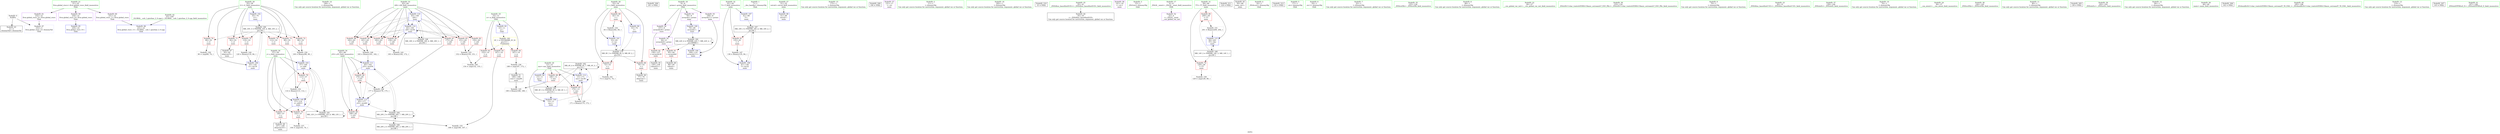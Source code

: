 digraph "SVFG" {
	label="SVFG";

	Node0x55db245d91a0 [shape=record,color=grey,label="{NodeID: 0\nNullPtr}"];
	Node0x55db245d91a0 -> Node0x55db245f3070[style=solid];
	Node0x55db245d91a0 -> Node0x55db245f3610[style=solid];
	Node0x55db24606400 [shape=record,color=black,label="{NodeID: 180\nMR_10V_3 = PHI(MR_10V_4, MR_10V_2, )\npts\{56 \}\n}"];
	Node0x55db24606400 -> Node0x55db245f5770[style=dashed];
	Node0x55db24606400 -> Node0x55db245f5840[style=dashed];
	Node0x55db24606400 -> Node0x55db245f5910[style=dashed];
	Node0x55db24606400 -> Node0x55db245f59e0[style=dashed];
	Node0x55db24606400 -> Node0x55db245f5ab0[style=dashed];
	Node0x55db24606400 -> Node0x55db245f5b80[style=dashed];
	Node0x55db24606400 -> Node0x55db245f7dd0[style=dashed];
	Node0x55db245f3610 [shape=record,color=blue, style = dotted,label="{NodeID: 97\n232\<--3\nllvm.global_ctors_2\<--dummyVal\nGlob }"];
	Node0x55db245d9d30 [shape=record,color=green,label="{NodeID: 14\n148\<--1\n\<--dummyObj\nCan only get source location for instruction, argument, global var or function.}"];
	Node0x55db245f81e0 [shape=record,color=blue,label="{NodeID: 111\n65\<--163\nj33\<--mul34\nmain\n}"];
	Node0x55db245f81e0 -> Node0x55db245f66e0[style=dashed];
	Node0x55db245f81e0 -> Node0x55db245f67b0[style=dashed];
	Node0x55db245f81e0 -> Node0x55db245f8380[style=dashed];
	Node0x55db245f81e0 -> Node0x55db24601400[style=dashed];
	Node0x55db245f22c0 [shape=record,color=green,label="{NodeID: 28\n53\<--54\ni\<--i_field_insensitive\nmain\n}"];
	Node0x55db245f22c0 -> Node0x55db245f5500[style=solid];
	Node0x55db245f22c0 -> Node0x55db245f55d0[style=solid];
	Node0x55db245f22c0 -> Node0x55db245f56a0[style=solid];
	Node0x55db245f22c0 -> Node0x55db245f37e0[style=solid];
	Node0x55db245f22c0 -> Node0x55db245f3980[style=solid];
	Node0x55db24612c40 [shape=record,color=black,label="{NodeID: 208\n191 = PHI()\n}"];
	Node0x55db245f2f70 [shape=record,color=green,label="{NodeID: 42\n23\<--226\n_GLOBAL__sub_I_qizichao_2_0.cpp\<--_GLOBAL__sub_I_qizichao_2_0.cpp_field_insensitive\n}"];
	Node0x55db245f2f70 -> Node0x55db245f3510[style=solid];
	Node0x55db245f4b80 [shape=record,color=purple,label="{NodeID: 56\n157\<--8\narrayidx30\<--prime\nmain\n}"];
	Node0x55db245f4b80 -> Node0x55db245f6950[style=solid];
	Node0x55db245fb0d0 [shape=record,color=grey,label="{NodeID: 153\n152 = Binary(150, 151, )\n}"];
	Node0x55db245fb0d0 -> Node0x55db245fbb50[style=solid];
	Node0x55db245f5770 [shape=record,color=red,label="{NodeID: 70\n89\<--55\n\<--i1\nmain\n}"];
	Node0x55db245f5770 -> Node0x55db245fb9d0[style=solid];
	Node0x55db24602300 [shape=record,color=black,label="{NodeID: 167\nMR_16V_3 = PHI(MR_16V_4, MR_16V_2, )\npts\{62 \}\n}"];
	Node0x55db24602300 -> Node0x55db245f6060[style=dashed];
	Node0x55db24602300 -> Node0x55db245f7f70[style=dashed];
	Node0x55db245f62d0 [shape=record,color=red,label="{NodeID: 84\n156\<--63\n\<--i26\nmain\n}"];
	Node0x55db245d82b0 [shape=record,color=green,label="{NodeID: 1\n7\<--1\n__dso_handle\<--dummyObj\nGlob }"];
	Node0x55db24606900 [shape=record,color=black,label="{NodeID: 181\nMR_12V_2 = PHI(MR_12V_6, MR_12V_1, )\npts\{58 \}\n}"];
	Node0x55db24606900 -> Node0x55db245f3b20[style=dashed];
	Node0x55db24606900 -> Node0x55db24606900[style=dashed];
	Node0x55db245f3710 [shape=record,color=blue,label="{NodeID: 98\n51\<--68\nretval\<--\nmain\n}"];
	Node0x55db245d9e00 [shape=record,color=green,label="{NodeID: 15\n172\<--1\n\<--dummyObj\nCan only get source location for instruction, argument, global var or function.}"];
	Node0x55db245f82b0 [shape=record,color=blue,label="{NodeID: 112\n13\<--171\nans\<--inc38\nmain\n}"];
	Node0x55db245f82b0 -> Node0x55db245f5360[style=dashed];
	Node0x55db245f82b0 -> Node0x55db245f82b0[style=dashed];
	Node0x55db245f82b0 -> Node0x55db24600a00[style=dashed];
	Node0x55db245f2390 [shape=record,color=green,label="{NodeID: 29\n55\<--56\ni1\<--i1_field_insensitive\nmain\n}"];
	Node0x55db245f2390 -> Node0x55db245f5770[style=solid];
	Node0x55db245f2390 -> Node0x55db245f5840[style=solid];
	Node0x55db245f2390 -> Node0x55db245f5910[style=solid];
	Node0x55db245f2390 -> Node0x55db245f59e0[style=solid];
	Node0x55db245f2390 -> Node0x55db245f5ab0[style=solid];
	Node0x55db245f2390 -> Node0x55db245f5b80[style=solid];
	Node0x55db245f2390 -> Node0x55db245f3a50[style=solid];
	Node0x55db245f2390 -> Node0x55db245f7dd0[style=solid];
	Node0x55db24612da0 [shape=record,color=black,label="{NodeID: 209\n194 = PHI()\n}"];
	Node0x55db245f3070 [shape=record,color=black,label="{NodeID: 43\n2\<--3\ndummyVal\<--dummyVal\n}"];
	Node0x55db245f4c50 [shape=record,color=purple,label="{NodeID: 57\n131\<--17\n\<--.str\nmain\n}"];
	Node0x55db245fb250 [shape=record,color=grey,label="{NodeID: 154\n83 = Binary(82, 84, )\n}"];
	Node0x55db245fb250 -> Node0x55db245f3980[style=solid];
	Node0x55db245f5840 [shape=record,color=red,label="{NodeID: 71\n92\<--55\n\<--i1\nmain\n}"];
	Node0x55db245f5840 -> Node0x55db245f3410[style=solid];
	Node0x55db24602800 [shape=record,color=black,label="{NodeID: 168\nMR_18V_2 = PHI(MR_18V_4, MR_18V_1, )\npts\{64 \}\n}"];
	Node0x55db24602800 -> Node0x55db245f8110[style=dashed];
	Node0x55db245f63a0 [shape=record,color=red,label="{NodeID: 85\n161\<--63\n\<--i26\nmain\n}"];
	Node0x55db245f63a0 -> Node0x55db245faad0[style=solid];
	Node0x55db245d9770 [shape=record,color=green,label="{NodeID: 2\n11\<--1\n\<--dummyObj\nCan only get source location for instruction, argument, global var or function.}"];
	Node0x55db24606e00 [shape=record,color=black,label="{NodeID: 182\nMR_22V_4 = PHI(MR_22V_7, MR_22V_2, )\npts\{90000 \}\n}"];
	Node0x55db24606e00 -> Node0x55db245f6880[style=dashed];
	Node0x55db24606e00 -> Node0x55db245f6950[style=dashed];
	Node0x55db24606e00 -> Node0x55db245f3bf0[style=dashed];
	Node0x55db24606e00 -> Node0x55db24606e00[style=dashed];
	Node0x55db245f37e0 [shape=record,color=blue,label="{NodeID: 99\n53\<--70\ni\<--\nmain\n}"];
	Node0x55db245f37e0 -> Node0x55db24603200[style=dashed];
	Node0x55db245d9ed0 [shape=record,color=green,label="{NodeID: 16\n202\<--1\n\<--dummyObj\nCan only get source location for instruction, argument, global var or function.}"];
	Node0x55db245f8380 [shape=record,color=blue,label="{NodeID: 113\n65\<--177\nj33\<--mul40\nmain\n}"];
	Node0x55db245f8380 -> Node0x55db245f66e0[style=dashed];
	Node0x55db245f8380 -> Node0x55db245f67b0[style=dashed];
	Node0x55db245f8380 -> Node0x55db245f8380[style=dashed];
	Node0x55db245f8380 -> Node0x55db24601400[style=dashed];
	Node0x55db245f2460 [shape=record,color=green,label="{NodeID: 30\n57\<--58\nj\<--j_field_insensitive\nmain\n}"];
	Node0x55db245f2460 -> Node0x55db245f5c50[style=solid];
	Node0x55db245f2460 -> Node0x55db245f5d20[style=solid];
	Node0x55db245f2460 -> Node0x55db245f5df0[style=solid];
	Node0x55db245f2460 -> Node0x55db245f3b20[style=solid];
	Node0x55db245f2460 -> Node0x55db245f7d00[style=solid];
	Node0x55db24613b60 [shape=record,color=black,label="{NodeID: 210\n33 = PHI()\n}"];
	Node0x55db245f3170 [shape=record,color=black,label="{NodeID: 44\n34\<--35\n\<--_ZNSt8ios_base4InitD1Ev\nCan only get source location for instruction, argument, global var or function.}"];
	Node0x55db245f4d20 [shape=record,color=purple,label="{NodeID: 58\n141\<--19\n\<--.str.1\nmain\n}"];
	Node0x55db245fb3d0 [shape=record,color=grey,label="{NodeID: 155\n168 = cmp(166, 167, )\n}"];
	Node0x55db245f5910 [shape=record,color=red,label="{NodeID: 72\n98\<--55\n\<--i1\nmain\n}"];
	Node0x55db245f5910 -> Node0x55db245fac50[style=solid];
	Node0x55db24602d00 [shape=record,color=black,label="{NodeID: 169\nMR_20V_2 = PHI(MR_20V_3, MR_20V_1, )\npts\{66 \}\n}"];
	Node0x55db24602d00 -> Node0x55db24601400[style=dashed];
	Node0x55db245f6470 [shape=record,color=red,label="{NodeID: 86\n162\<--63\n\<--i26\nmain\n}"];
	Node0x55db245f6470 -> Node0x55db245faad0[style=solid];
	Node0x55db245d98f0 [shape=record,color=green,label="{NodeID: 3\n15\<--1\n_ZSt3cin\<--dummyObj\nGlob }"];
	Node0x55db24607300 [shape=record,color=yellow,style=double,label="{NodeID: 183\n2V_1 = ENCHI(MR_2V_0)\npts\{12 \}\nFun[main]}"];
	Node0x55db24607300 -> Node0x55db245f50f0[style=dashed];
	Node0x55db24607300 -> Node0x55db245f51c0[style=dashed];
	Node0x55db24607300 -> Node0x55db245f5290[style=dashed];
	Node0x55db245f38b0 [shape=record,color=blue,label="{NodeID: 100\n78\<--80\narrayidx\<--\nmain\n}"];
	Node0x55db245f38b0 -> Node0x55db245f38b0[style=dashed];
	Node0x55db245f38b0 -> Node0x55db24606e00[style=dashed];
	Node0x55db245d9fa0 [shape=record,color=green,label="{NodeID: 17\n4\<--6\n_ZStL8__ioinit\<--_ZStL8__ioinit_field_insensitive\nGlob }"];
	Node0x55db245d9fa0 -> Node0x55db245f4840[style=solid];
	Node0x55db245f8450 [shape=record,color=blue,label="{NodeID: 114\n63\<--183\ni26\<--inc44\nmain\n}"];
	Node0x55db245f8450 -> Node0x55db245f6130[style=dashed];
	Node0x55db245f8450 -> Node0x55db245f6200[style=dashed];
	Node0x55db245f8450 -> Node0x55db245f62d0[style=dashed];
	Node0x55db245f8450 -> Node0x55db245f63a0[style=dashed];
	Node0x55db245f8450 -> Node0x55db245f6470[style=dashed];
	Node0x55db245f8450 -> Node0x55db245f6540[style=dashed];
	Node0x55db245f8450 -> Node0x55db245f6610[style=dashed];
	Node0x55db245f8450 -> Node0x55db245f8450[style=dashed];
	Node0x55db245f8450 -> Node0x55db24602800[style=dashed];
	Node0x55db245f2530 [shape=record,color=green,label="{NodeID: 31\n59\<--60\nTT\<--TT_field_insensitive\nmain\n}"];
	Node0x55db245f2530 -> Node0x55db245f5ec0[style=solid];
	Node0x55db245f2530 -> Node0x55db245f5f90[style=solid];
	Node0x55db245f2530 -> Node0x55db245f8520[style=solid];
	Node0x55db24613c60 [shape=record,color=black,label="{NodeID: 211\n124 = PHI()\n}"];
	Node0x55db245f3270 [shape=record,color=black,label="{NodeID: 45\n50\<--68\nmain_ret\<--\nmain\n}"];
	Node0x55db245f4df0 [shape=record,color=purple,label="{NodeID: 59\n230\<--21\nllvm.global_ctors_0\<--llvm.global_ctors\nGlob }"];
	Node0x55db245f4df0 -> Node0x55db245f6c20[style=solid];
	Node0x55db245fb550 [shape=record,color=grey,label="{NodeID: 156\n188 = cmp(187, 172, )\n}"];
	Node0x55db245fb550 -> Node0x55db245f4770[style=solid];
	Node0x55db245f59e0 [shape=record,color=red,label="{NodeID: 73\n99\<--55\n\<--i1\nmain\n}"];
	Node0x55db245f59e0 -> Node0x55db245fac50[style=solid];
	Node0x55db24603200 [shape=record,color=black,label="{NodeID: 170\nMR_8V_3 = PHI(MR_8V_4, MR_8V_2, )\npts\{54 \}\n}"];
	Node0x55db24603200 -> Node0x55db245f5500[style=dashed];
	Node0x55db24603200 -> Node0x55db245f55d0[style=dashed];
	Node0x55db24603200 -> Node0x55db245f56a0[style=dashed];
	Node0x55db24603200 -> Node0x55db245f3980[style=dashed];
	Node0x55db245f6540 [shape=record,color=red,label="{NodeID: 87\n175\<--63\n\<--i26\nmain\n}"];
	Node0x55db245f6540 -> Node0x55db245fa950[style=solid];
	Node0x55db245d9a70 [shape=record,color=green,label="{NodeID: 4\n16\<--1\n_ZSt4cout\<--dummyObj\nGlob }"];
	Node0x55db245f3980 [shape=record,color=blue,label="{NodeID: 101\n53\<--83\ni\<--inc\nmain\n}"];
	Node0x55db245f3980 -> Node0x55db24603200[style=dashed];
	Node0x55db245da070 [shape=record,color=green,label="{NodeID: 18\n8\<--9\nprime\<--prime_field_insensitive\nGlob }"];
	Node0x55db245da070 -> Node0x55db245f4910[style=solid];
	Node0x55db245da070 -> Node0x55db245f49e0[style=solid];
	Node0x55db245da070 -> Node0x55db245f4ab0[style=solid];
	Node0x55db245da070 -> Node0x55db245f4b80[style=solid];
	Node0x55db245f8520 [shape=record,color=blue,label="{NodeID: 115\n59\<--201\nTT\<--dec\nmain\n}"];
	Node0x55db245f8520 -> Node0x55db24601e00[style=dashed];
	Node0x55db245f2600 [shape=record,color=green,label="{NodeID: 32\n61\<--62\nT\<--T_field_insensitive\nmain\n}"];
	Node0x55db245f2600 -> Node0x55db245f6060[style=solid];
	Node0x55db245f2600 -> Node0x55db245f7ea0[style=solid];
	Node0x55db245f2600 -> Node0x55db245f7f70[style=solid];
	Node0x55db24613d60 [shape=record,color=black,label="{NodeID: 212\n132 = PHI()\n}"];
	Node0x55db245f3340 [shape=record,color=black,label="{NodeID: 46\n77\<--76\nidxprom\<--\nmain\n}"];
	Node0x55db245f4050 [shape=record,color=grey,label="{NodeID: 143\n183 = Binary(182, 172, )\n}"];
	Node0x55db245f4050 -> Node0x55db245f8450[style=solid];
	Node0x55db245f4ef0 [shape=record,color=purple,label="{NodeID: 60\n231\<--21\nllvm.global_ctors_1\<--llvm.global_ctors\nGlob }"];
	Node0x55db245f4ef0 -> Node0x55db245f3510[style=solid];
	Node0x55db245fb6d0 [shape=record,color=grey,label="{NodeID: 157\n104 = cmp(103, 74, )\n}"];
	Node0x55db245f5ab0 [shape=record,color=red,label="{NodeID: 74\n112\<--55\n\<--i1\nmain\n}"];
	Node0x55db245f5ab0 -> Node0x55db245faf50[style=solid];
	Node0x55db245f6610 [shape=record,color=red,label="{NodeID: 88\n182\<--63\n\<--i26\nmain\n}"];
	Node0x55db245f6610 -> Node0x55db245f4050[style=solid];
	Node0x55db245d9b00 [shape=record,color=green,label="{NodeID: 5\n17\<--1\n.str\<--dummyObj\nGlob }"];
	Node0x55db245f3a50 [shape=record,color=blue,label="{NodeID: 102\n55\<--70\ni1\<--\nmain\n}"];
	Node0x55db245f3a50 -> Node0x55db24606400[style=dashed];
	Node0x55db245da140 [shape=record,color=green,label="{NodeID: 19\n10\<--12\nn\<--n_field_insensitive\nGlob }"];
	Node0x55db245da140 -> Node0x55db245f50f0[style=solid];
	Node0x55db245da140 -> Node0x55db245f51c0[style=solid];
	Node0x55db245da140 -> Node0x55db245f5290[style=solid];
	Node0x55db245da140 -> Node0x55db245f6a20[style=solid];
	Node0x55db245f26d0 [shape=record,color=green,label="{NodeID: 33\n63\<--64\ni26\<--i26_field_insensitive\nmain\n}"];
	Node0x55db245f26d0 -> Node0x55db245f6130[style=solid];
	Node0x55db245f26d0 -> Node0x55db245f6200[style=solid];
	Node0x55db245f26d0 -> Node0x55db245f62d0[style=solid];
	Node0x55db245f26d0 -> Node0x55db245f63a0[style=solid];
	Node0x55db245f26d0 -> Node0x55db245f6470[style=solid];
	Node0x55db245f26d0 -> Node0x55db245f6540[style=solid];
	Node0x55db245f26d0 -> Node0x55db245f6610[style=solid];
	Node0x55db245f26d0 -> Node0x55db245f8110[style=solid];
	Node0x55db245f26d0 -> Node0x55db245f8450[style=solid];
	Node0x55db245f3410 [shape=record,color=black,label="{NodeID: 47\n93\<--92\nidxprom5\<--\nmain\n}"];
	Node0x55db245f41d0 [shape=record,color=grey,label="{NodeID: 144\n120 = Binary(119, 84, )\n}"];
	Node0x55db245f41d0 -> Node0x55db245f7dd0[style=solid];
	Node0x55db245f4ff0 [shape=record,color=purple,label="{NodeID: 61\n232\<--21\nllvm.global_ctors_2\<--llvm.global_ctors\nGlob }"];
	Node0x55db245f4ff0 -> Node0x55db245f3610[style=solid];
	Node0x55db245fb850 [shape=record,color=grey,label="{NodeID: 158\n129 = cmp(128, 68, )\n}"];
	Node0x55db245f5b80 [shape=record,color=red,label="{NodeID: 75\n119\<--55\n\<--i1\nmain\n}"];
	Node0x55db245f5b80 -> Node0x55db245f41d0[style=solid];
	Node0x55db245f66e0 [shape=record,color=red,label="{NodeID: 89\n166\<--65\n\<--j33\nmain\n}"];
	Node0x55db245f66e0 -> Node0x55db245fb3d0[style=solid];
	Node0x55db245d94c0 [shape=record,color=green,label="{NodeID: 6\n19\<--1\n.str.1\<--dummyObj\nGlob }"];
	Node0x55db245f3b20 [shape=record,color=blue,label="{NodeID: 103\n57\<--100\nj\<--add\nmain\n}"];
	Node0x55db245f3b20 -> Node0x55db245f5c50[style=dashed];
	Node0x55db245f3b20 -> Node0x55db245f5d20[style=dashed];
	Node0x55db245f3b20 -> Node0x55db245f5df0[style=dashed];
	Node0x55db245f3b20 -> Node0x55db245f7d00[style=dashed];
	Node0x55db245f3b20 -> Node0x55db24606900[style=dashed];
	Node0x55db245da210 [shape=record,color=green,label="{NodeID: 20\n13\<--14\nans\<--ans_field_insensitive\nGlob }"];
	Node0x55db245da210 -> Node0x55db245f5360[style=solid];
	Node0x55db245da210 -> Node0x55db245f5430[style=solid];
	Node0x55db245da210 -> Node0x55db245f6b20[style=solid];
	Node0x55db245da210 -> Node0x55db245f8040[style=solid];
	Node0x55db245da210 -> Node0x55db245f82b0[style=solid];
	Node0x55db245f27a0 [shape=record,color=green,label="{NodeID: 34\n65\<--66\nj33\<--j33_field_insensitive\nmain\n}"];
	Node0x55db245f27a0 -> Node0x55db245f66e0[style=solid];
	Node0x55db245f27a0 -> Node0x55db245f67b0[style=solid];
	Node0x55db245f27a0 -> Node0x55db245f81e0[style=solid];
	Node0x55db245f27a0 -> Node0x55db245f8380[style=solid];
	Node0x55db245f4500 [shape=record,color=black,label="{NodeID: 48\n96\<--95\ntobool\<--\nmain\n}"];
	Node0x55db245f4350 [shape=record,color=grey,label="{NodeID: 145\n190 = Binary(186, 189, )\n}"];
	Node0x55db245f50f0 [shape=record,color=red,label="{NodeID: 62\n153\<--10\n\<--n\nmain\n}"];
	Node0x55db245f50f0 -> Node0x55db245fbb50[style=solid];
	Node0x55db245fb9d0 [shape=record,color=grey,label="{NodeID: 159\n90 = cmp(89, 74, )\n}"];
	Node0x55db245f5c50 [shape=record,color=red,label="{NodeID: 76\n103\<--57\n\<--j\nmain\n}"];
	Node0x55db245f5c50 -> Node0x55db245fb6d0[style=solid];
	Node0x55db245f67b0 [shape=record,color=red,label="{NodeID: 90\n176\<--65\n\<--j33\nmain\n}"];
	Node0x55db245f67b0 -> Node0x55db245fa950[style=solid];
	Node0x55db245d9550 [shape=record,color=green,label="{NodeID: 7\n22\<--1\n\<--dummyObj\nCan only get source location for instruction, argument, global var or function.}"];
	Node0x55db245f3bf0 [shape=record,color=blue,label="{NodeID: 104\n108\<--110\narrayidx11\<--\nmain\n}"];
	Node0x55db245f3bf0 -> Node0x55db245f3bf0[style=dashed];
	Node0x55db245f3bf0 -> Node0x55db24606e00[style=dashed];
	Node0x55db245da2e0 [shape=record,color=green,label="{NodeID: 21\n21\<--25\nllvm.global_ctors\<--llvm.global_ctors_field_insensitive\nGlob }"];
	Node0x55db245da2e0 -> Node0x55db245f4df0[style=solid];
	Node0x55db245da2e0 -> Node0x55db245f4ef0[style=solid];
	Node0x55db245da2e0 -> Node0x55db245f4ff0[style=solid];
	Node0x55db245f2870 [shape=record,color=green,label="{NodeID: 35\n125\<--126\n_ZNSirsERi\<--_ZNSirsERi_field_insensitive\n}"];
	Node0x55db245f45d0 [shape=record,color=black,label="{NodeID: 49\n107\<--106\nidxprom10\<--\nmain\n}"];
	Node0x55db245fa650 [shape=record,color=grey,label="{NodeID: 146\n171 = Binary(170, 172, )\n}"];
	Node0x55db245fa650 -> Node0x55db245f82b0[style=solid];
	Node0x55db245f51c0 [shape=record,color=red,label="{NodeID: 63\n167\<--10\n\<--n\nmain\n}"];
	Node0x55db245f51c0 -> Node0x55db245fb3d0[style=solid];
	Node0x55db245fbb50 [shape=record,color=grey,label="{NodeID: 160\n154 = cmp(152, 153, )\n}"];
	Node0x55db245f5d20 [shape=record,color=red,label="{NodeID: 77\n106\<--57\n\<--j\nmain\n}"];
	Node0x55db245f5d20 -> Node0x55db245f45d0[style=solid];
	Node0x55db245f6880 [shape=record,color=red,label="{NodeID: 91\n95\<--94\n\<--arrayidx6\nmain\n}"];
	Node0x55db245f6880 -> Node0x55db245f4500[style=solid];
	Node0x55db245d95e0 [shape=record,color=green,label="{NodeID: 8\n68\<--1\n\<--dummyObj\nCan only get source location for instruction, argument, global var or function.}"];
	Node0x55db245f7d00 [shape=record,color=blue,label="{NodeID: 105\n57\<--114\nj\<--add13\nmain\n}"];
	Node0x55db245f7d00 -> Node0x55db245f5c50[style=dashed];
	Node0x55db245f7d00 -> Node0x55db245f5d20[style=dashed];
	Node0x55db245f7d00 -> Node0x55db245f5df0[style=dashed];
	Node0x55db245f7d00 -> Node0x55db245f7d00[style=dashed];
	Node0x55db245f7d00 -> Node0x55db24606900[style=dashed];
	Node0x55db245da3b0 [shape=record,color=green,label="{NodeID: 22\n26\<--27\n__cxx_global_var_init\<--__cxx_global_var_init_field_insensitive\n}"];
	Node0x55db245f2970 [shape=record,color=green,label="{NodeID: 36\n133\<--134\n_ZStlsISt11char_traitsIcEERSt13basic_ostreamIcT_ES5_PKc\<--_ZStlsISt11char_traitsIcEERSt13basic_ostreamIcT_ES5_PKc_field_insensitive\n}"];
	Node0x55db245f46a0 [shape=record,color=black,label="{NodeID: 50\n159\<--158\ntobool31\<--\nmain\n}"];
	Node0x55db245fa7d0 [shape=record,color=grey,label="{NodeID: 147\n136 = Binary(135, 84, )\n}"];
	Node0x55db245fa7d0 -> Node0x55db245f7f70[style=solid];
	Node0x55db245f5290 [shape=record,color=red,label="{NodeID: 64\n187\<--10\n\<--n\nmain\n}"];
	Node0x55db245f5290 -> Node0x55db245fb550[style=solid];
	Node0x55db245fbcd0 [shape=record,color=grey,label="{NodeID: 161\n73 = cmp(72, 74, )\n}"];
	Node0x55db245f5df0 [shape=record,color=red,label="{NodeID: 78\n113\<--57\n\<--j\nmain\n}"];
	Node0x55db245f5df0 -> Node0x55db245faf50[style=solid];
	Node0x55db245f6950 [shape=record,color=red,label="{NodeID: 92\n158\<--157\n\<--arrayidx30\nmain\n}"];
	Node0x55db245f6950 -> Node0x55db245f46a0[style=solid];
	Node0x55db245d9670 [shape=record,color=green,label="{NodeID: 9\n70\<--1\n\<--dummyObj\nCan only get source location for instruction, argument, global var or function.}"];
	Node0x55db245f7dd0 [shape=record,color=blue,label="{NodeID: 106\n55\<--120\ni1\<--inc16\nmain\n}"];
	Node0x55db245f7dd0 -> Node0x55db24606400[style=dashed];
	Node0x55db245f1ec0 [shape=record,color=green,label="{NodeID: 23\n30\<--31\n_ZNSt8ios_base4InitC1Ev\<--_ZNSt8ios_base4InitC1Ev_field_insensitive\n}"];
	Node0x55db245f2a70 [shape=record,color=green,label="{NodeID: 37\n139\<--140\n_ZNSolsEi\<--_ZNSolsEi_field_insensitive\n}"];
	Node0x55db245f4770 [shape=record,color=black,label="{NodeID: 51\n189\<--188\nconv\<--cmp46\nmain\n}"];
	Node0x55db245f4770 -> Node0x55db245f4350[style=solid];
	Node0x55db245fa950 [shape=record,color=grey,label="{NodeID: 148\n177 = Binary(176, 175, )\n}"];
	Node0x55db245fa950 -> Node0x55db245f8380[style=solid];
	Node0x55db245f5360 [shape=record,color=red,label="{NodeID: 65\n170\<--13\n\<--ans\nmain\n}"];
	Node0x55db245f5360 -> Node0x55db245fa650[style=solid];
	Node0x55db24600a00 [shape=record,color=black,label="{NodeID: 162\nMR_4V_4 = PHI(MR_4V_7, MR_4V_3, )\npts\{14 \}\n}"];
	Node0x55db24600a00 -> Node0x55db245f5360[style=dashed];
	Node0x55db24600a00 -> Node0x55db245f5430[style=dashed];
	Node0x55db24600a00 -> Node0x55db245f82b0[style=dashed];
	Node0x55db24600a00 -> Node0x55db24600a00[style=dashed];
	Node0x55db24600a00 -> Node0x55db24601900[style=dashed];
	Node0x55db245f5ec0 [shape=record,color=red,label="{NodeID: 79\n128\<--59\n\<--TT\nmain\n}"];
	Node0x55db245f5ec0 -> Node0x55db245fb850[style=solid];
	Node0x55db245f6a20 [shape=record,color=blue,label="{NodeID: 93\n10\<--11\nn\<--\nGlob }"];
	Node0x55db245f6a20 -> Node0x55db24607300[style=dashed];
	Node0x55db245da740 [shape=record,color=green,label="{NodeID: 10\n74\<--1\n\<--dummyObj\nCan only get source location for instruction, argument, global var or function.}"];
	Node0x55db245f7ea0 [shape=record,color=blue,label="{NodeID: 107\n61\<--68\nT\<--\nmain\n}"];
	Node0x55db245f7ea0 -> Node0x55db24602300[style=dashed];
	Node0x55db245f1f50 [shape=record,color=green,label="{NodeID: 24\n36\<--37\n__cxa_atexit\<--__cxa_atexit_field_insensitive\n}"];
	Node0x55db245f2b70 [shape=record,color=green,label="{NodeID: 38\n144\<--145\n_ZNSirsERx\<--_ZNSirsERx_field_insensitive\n}"];
	Node0x55db245f4840 [shape=record,color=purple,label="{NodeID: 52\n32\<--4\n\<--_ZStL8__ioinit\n__cxx_global_var_init\n}"];
	Node0x55db245faad0 [shape=record,color=grey,label="{NodeID: 149\n163 = Binary(161, 162, )\n}"];
	Node0x55db245faad0 -> Node0x55db245f81e0[style=solid];
	Node0x55db245f5430 [shape=record,color=red,label="{NodeID: 66\n186\<--13\n\<--ans\nmain\n}"];
	Node0x55db245f5430 -> Node0x55db245f4350[style=solid];
	Node0x55db245f5f90 [shape=record,color=red,label="{NodeID: 80\n200\<--59\n\<--TT\nmain\n}"];
	Node0x55db245f5f90 -> Node0x55db245fadd0[style=solid];
	Node0x55db245f6b20 [shape=record,color=blue,label="{NodeID: 94\n13\<--11\nans\<--\nGlob }"];
	Node0x55db245f6b20 -> Node0x55db24601900[style=dashed];
	Node0x55db245da810 [shape=record,color=green,label="{NodeID: 11\n80\<--1\n\<--dummyObj\nCan only get source location for instruction, argument, global var or function.}"];
	Node0x55db245f7f70 [shape=record,color=blue,label="{NodeID: 108\n61\<--136\nT\<--inc22\nmain\n}"];
	Node0x55db245f7f70 -> Node0x55db24602300[style=dashed];
	Node0x55db245f2020 [shape=record,color=green,label="{NodeID: 25\n35\<--41\n_ZNSt8ios_base4InitD1Ev\<--_ZNSt8ios_base4InitD1Ev_field_insensitive\n}"];
	Node0x55db245f2020 -> Node0x55db245f3170[style=solid];
	Node0x55db243e8810 [shape=record,color=black,label="{NodeID: 205\n138 = PHI()\n}"];
	Node0x55db245f2c70 [shape=record,color=green,label="{NodeID: 39\n192\<--193\n_ZNSolsEx\<--_ZNSolsEx_field_insensitive\n}"];
	Node0x55db245f4910 [shape=record,color=purple,label="{NodeID: 53\n78\<--8\narrayidx\<--prime\nmain\n}"];
	Node0x55db245f4910 -> Node0x55db245f38b0[style=solid];
	Node0x55db245fac50 [shape=record,color=grey,label="{NodeID: 150\n100 = Binary(98, 99, )\n}"];
	Node0x55db245fac50 -> Node0x55db245f3b20[style=solid];
	Node0x55db245f5500 [shape=record,color=red,label="{NodeID: 67\n72\<--53\n\<--i\nmain\n}"];
	Node0x55db245f5500 -> Node0x55db245fbcd0[style=solid];
	Node0x55db24601400 [shape=record,color=black,label="{NodeID: 164\nMR_20V_3 = PHI(MR_20V_7, MR_20V_2, )\npts\{66 \}\n}"];
	Node0x55db24601400 -> Node0x55db245f81e0[style=dashed];
	Node0x55db24601400 -> Node0x55db24601400[style=dashed];
	Node0x55db24601400 -> Node0x55db24602d00[style=dashed];
	Node0x55db245f6060 [shape=record,color=red,label="{NodeID: 81\n135\<--61\n\<--T\nmain\n}"];
	Node0x55db245f6060 -> Node0x55db245fa7d0[style=solid];
	Node0x55db245f6c20 [shape=record,color=blue,label="{NodeID: 95\n230\<--22\nllvm.global_ctors_0\<--\nGlob }"];
	Node0x55db245da8e0 [shape=record,color=green,label="{NodeID: 12\n84\<--1\n\<--dummyObj\nCan only get source location for instruction, argument, global var or function.}"];
	Node0x55db245f8040 [shape=record,color=blue,label="{NodeID: 109\n13\<--11\nans\<--\nmain\n}"];
	Node0x55db245f8040 -> Node0x55db24600a00[style=dashed];
	Node0x55db245f20f0 [shape=record,color=green,label="{NodeID: 26\n48\<--49\nmain\<--main_field_insensitive\n}"];
	Node0x55db24612aa0 [shape=record,color=black,label="{NodeID: 206\n142 = PHI()\n}"];
	Node0x55db245f2d70 [shape=record,color=green,label="{NodeID: 40\n195\<--196\n_ZSt4endlIcSt11char_traitsIcEERSt13basic_ostreamIT_T0_ES6_\<--_ZSt4endlIcSt11char_traitsIcEERSt13basic_ostreamIT_T0_ES6__field_insensitive\n}"];
	Node0x55db245f49e0 [shape=record,color=purple,label="{NodeID: 54\n94\<--8\narrayidx6\<--prime\nmain\n}"];
	Node0x55db245f49e0 -> Node0x55db245f6880[style=solid];
	Node0x55db245fadd0 [shape=record,color=grey,label="{NodeID: 151\n201 = Binary(200, 202, )\n}"];
	Node0x55db245fadd0 -> Node0x55db245f8520[style=solid];
	Node0x55db245f55d0 [shape=record,color=red,label="{NodeID: 68\n76\<--53\n\<--i\nmain\n}"];
	Node0x55db245f55d0 -> Node0x55db245f3340[style=solid];
	Node0x55db24601900 [shape=record,color=black,label="{NodeID: 165\nMR_4V_2 = PHI(MR_4V_4, MR_4V_1, )\npts\{14 \}\n}"];
	Node0x55db24601900 -> Node0x55db245f8040[style=dashed];
	Node0x55db245f6130 [shape=record,color=red,label="{NodeID: 82\n150\<--63\n\<--i26\nmain\n}"];
	Node0x55db245f6130 -> Node0x55db245fb0d0[style=solid];
	Node0x55db245f3510 [shape=record,color=blue,label="{NodeID: 96\n231\<--23\nllvm.global_ctors_1\<--_GLOBAL__sub_I_qizichao_2_0.cpp\nGlob }"];
	Node0x55db245d9c60 [shape=record,color=green,label="{NodeID: 13\n110\<--1\n\<--dummyObj\nCan only get source location for instruction, argument, global var or function.}"];
	Node0x55db245f8110 [shape=record,color=blue,label="{NodeID: 110\n63\<--148\ni26\<--\nmain\n}"];
	Node0x55db245f8110 -> Node0x55db245f6130[style=dashed];
	Node0x55db245f8110 -> Node0x55db245f6200[style=dashed];
	Node0x55db245f8110 -> Node0x55db245f62d0[style=dashed];
	Node0x55db245f8110 -> Node0x55db245f63a0[style=dashed];
	Node0x55db245f8110 -> Node0x55db245f6470[style=dashed];
	Node0x55db245f8110 -> Node0x55db245f6540[style=dashed];
	Node0x55db245f8110 -> Node0x55db245f6610[style=dashed];
	Node0x55db245f8110 -> Node0x55db245f8450[style=dashed];
	Node0x55db245f8110 -> Node0x55db24602800[style=dashed];
	Node0x55db245f21f0 [shape=record,color=green,label="{NodeID: 27\n51\<--52\nretval\<--retval_field_insensitive\nmain\n}"];
	Node0x55db245f21f0 -> Node0x55db245f3710[style=solid];
	Node0x55db24612b70 [shape=record,color=black,label="{NodeID: 207\n143 = PHI()\n}"];
	Node0x55db245f2e70 [shape=record,color=green,label="{NodeID: 41\n197\<--198\n_ZNSolsEPFRSoS_E\<--_ZNSolsEPFRSoS_E_field_insensitive\n}"];
	Node0x55db245f4ab0 [shape=record,color=purple,label="{NodeID: 55\n108\<--8\narrayidx11\<--prime\nmain\n}"];
	Node0x55db245f4ab0 -> Node0x55db245f3bf0[style=solid];
	Node0x55db245faf50 [shape=record,color=grey,label="{NodeID: 152\n114 = Binary(113, 112, )\n}"];
	Node0x55db245faf50 -> Node0x55db245f7d00[style=solid];
	Node0x55db245f56a0 [shape=record,color=red,label="{NodeID: 69\n82\<--53\n\<--i\nmain\n}"];
	Node0x55db245f56a0 -> Node0x55db245fb250[style=solid];
	Node0x55db24601e00 [shape=record,color=black,label="{NodeID: 166\nMR_14V_2 = PHI(MR_14V_3, MR_14V_1, )\npts\{60 \}\n}"];
	Node0x55db24601e00 -> Node0x55db245f5ec0[style=dashed];
	Node0x55db24601e00 -> Node0x55db245f5f90[style=dashed];
	Node0x55db24601e00 -> Node0x55db245f8520[style=dashed];
	Node0x55db245f6200 [shape=record,color=red,label="{NodeID: 83\n151\<--63\n\<--i26\nmain\n}"];
	Node0x55db245f6200 -> Node0x55db245fb0d0[style=solid];
}

